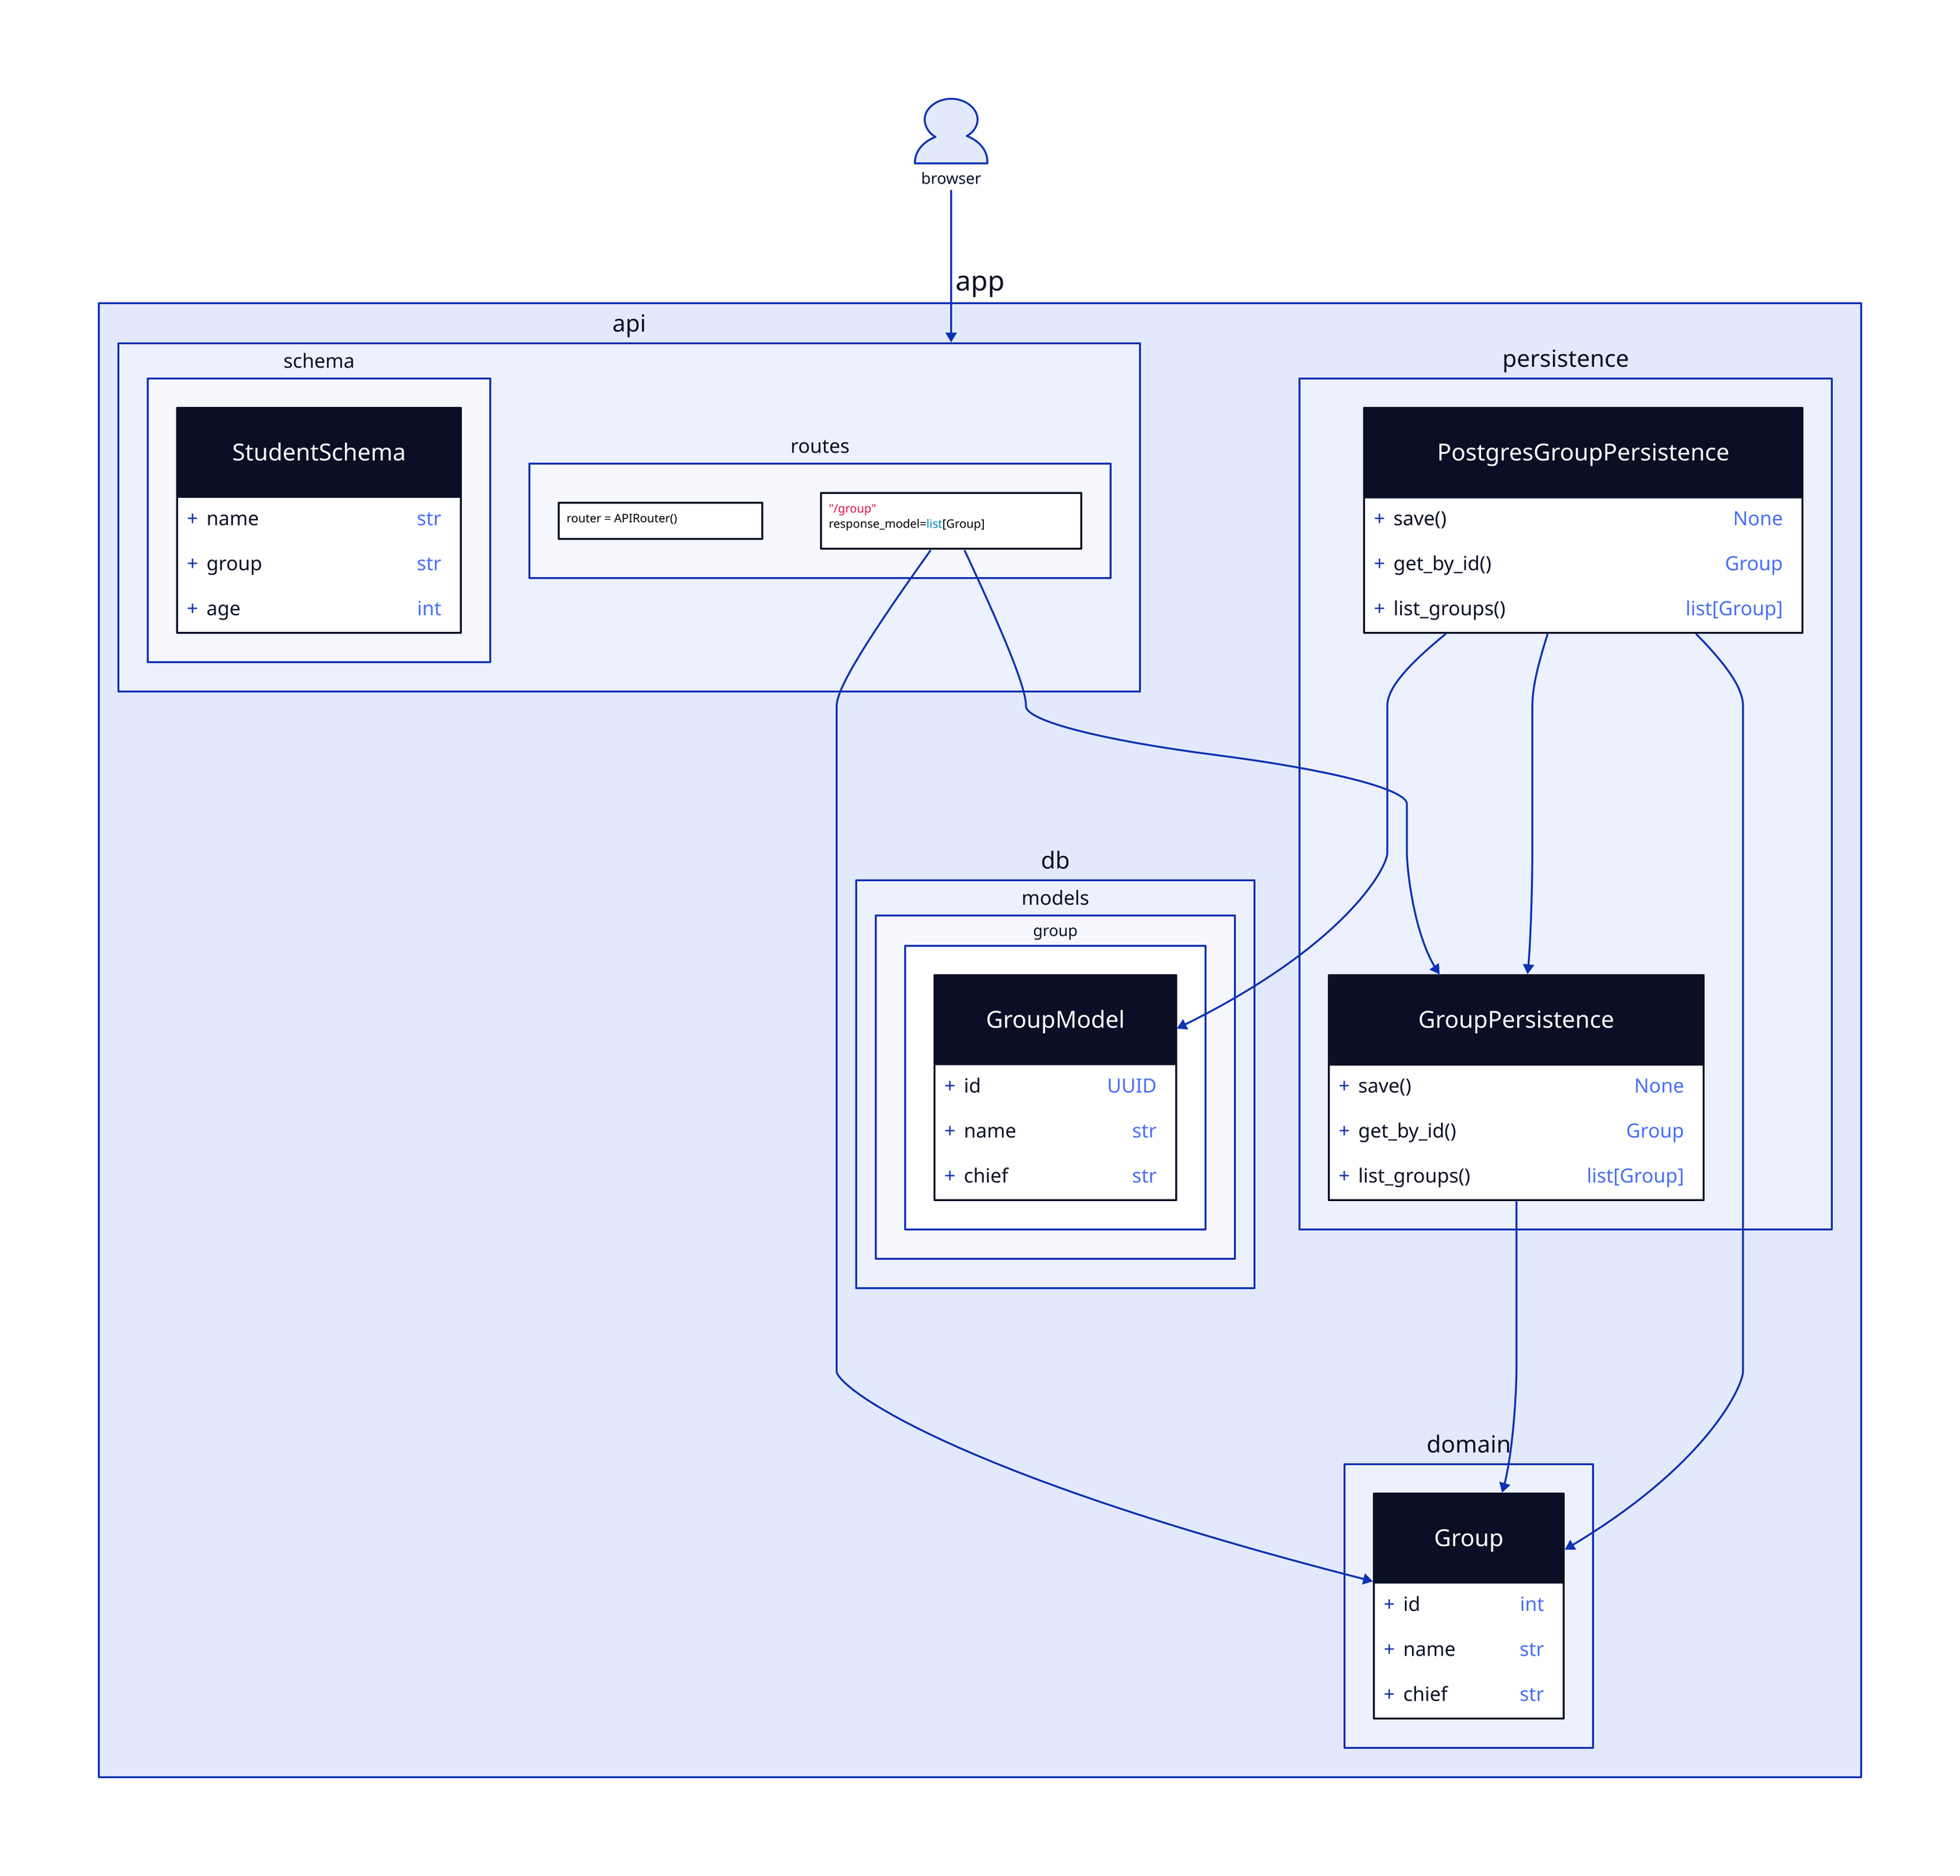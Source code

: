 browser: {
  shape: person
}

browser -> app.api

app: {
  api: {
    schema: {
      StudentSchema {
        shape: class

        name: str
        group: str
        age: int
      }
    }
    routes: {
      code: |python
        router = APIRouter()
      |

      get_groups: |python
        "/group"
        response_model=list[Group]
      |
      get_groups -> _._.persistence.GroupPersistence
      get_groups -> _._.domain.Group
    }
  }

  db: {
    models: {
      group: {
        GroupModel {
          shape: class

          id: UUID
          name: str
          chief: str
        }
      }
    }
  }

  persistence: {
    GroupPersistence {
      shape: class

      save() : None
      get_by_id() : Group
      list_groups() : "list[Group]"
    }
    GroupPersistence -> _.domain.Group
    PostgresGroupPersistence {
      shape: class

      save() : None
      get_by_id() : Group
      list_groups() : "list[Group]"
    }
    PostgresGroupPersistence -> GroupPersistence
    PostgresGroupPersistence -> _.db.models.group.GroupModel
    PostgresGroupPersistence -> _.domain.Group
  }

  domain: {
    Group {
      shape: class
 
      id: int
      name: str
      chief: str
    }
  }
}
